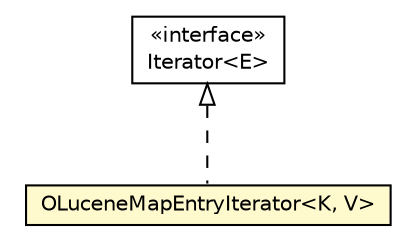 #!/usr/local/bin/dot
#
# Class diagram 
# Generated by UMLGraph version R5_6-24-gf6e263 (http://www.umlgraph.org/)
#

digraph G {
	edge [fontname="Helvetica",fontsize=10,labelfontname="Helvetica",labelfontsize=10];
	node [fontname="Helvetica",fontsize=10,shape=plaintext];
	nodesep=0.25;
	ranksep=0.5;
	// com.orientechnologies.lucene.OLuceneMapEntryIterator<K, V>
	c4578975 [label=<<table title="com.orientechnologies.lucene.OLuceneMapEntryIterator" border="0" cellborder="1" cellspacing="0" cellpadding="2" port="p" bgcolor="lemonChiffon" href="./OLuceneMapEntryIterator.html">
		<tr><td><table border="0" cellspacing="0" cellpadding="1">
<tr><td align="center" balign="center"> OLuceneMapEntryIterator&lt;K, V&gt; </td></tr>
		</table></td></tr>
		</table>>, URL="./OLuceneMapEntryIterator.html", fontname="Helvetica", fontcolor="black", fontsize=10.0];
	//com.orientechnologies.lucene.OLuceneMapEntryIterator<K, V> implements java.util.Iterator<E>
	c4579085:p -> c4578975:p [dir=back,arrowtail=empty,style=dashed];
	// java.util.Iterator<E>
	c4579085 [label=<<table title="java.util.Iterator" border="0" cellborder="1" cellspacing="0" cellpadding="2" port="p" href="http://java.sun.com/j2se/1.4.2/docs/api/java/util/Iterator.html">
		<tr><td><table border="0" cellspacing="0" cellpadding="1">
<tr><td align="center" balign="center"> &#171;interface&#187; </td></tr>
<tr><td align="center" balign="center"> Iterator&lt;E&gt; </td></tr>
		</table></td></tr>
		</table>>, URL="http://java.sun.com/j2se/1.4.2/docs/api/java/util/Iterator.html", fontname="Helvetica", fontcolor="black", fontsize=10.0];
}


